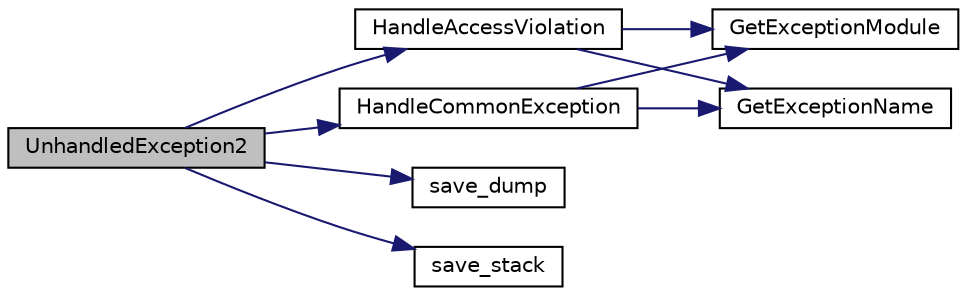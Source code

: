 digraph G
{
  edge [fontname="Helvetica",fontsize="10",labelfontname="Helvetica",labelfontsize="10"];
  node [fontname="Helvetica",fontsize="10",shape=record];
  rankdir="LR";
  Node1 [label="UnhandledException2",height=0.2,width=0.4,color="black", fillcolor="grey75", style="filled" fontcolor="black"];
  Node1 -> Node2 [color="midnightblue",fontsize="10",style="solid",fontname="Helvetica"];
  Node2 [label="HandleAccessViolation",height=0.2,width=0.4,color="black", fillcolor="white", style="filled",URL="$backtracer__win32_8cpp.html#a0bffc5d19521ae5e043905274e4df840"];
  Node2 -> Node3 [color="midnightblue",fontsize="10",style="solid",fontname="Helvetica"];
  Node3 [label="GetExceptionModule",height=0.2,width=0.4,color="black", fillcolor="white", style="filled",URL="$backtracer__win32_8cpp.html#aa09531a116f4aedc290bc18f132fa575"];
  Node2 -> Node4 [color="midnightblue",fontsize="10",style="solid",fontname="Helvetica"];
  Node4 [label="GetExceptionName",height=0.2,width=0.4,color="black", fillcolor="white", style="filled",URL="$backtracer__win32_8cpp.html#ae51d1070d5781aaf2ebc2ef812914854"];
  Node1 -> Node5 [color="midnightblue",fontsize="10",style="solid",fontname="Helvetica"];
  Node5 [label="HandleCommonException",height=0.2,width=0.4,color="black", fillcolor="white", style="filled",URL="$backtracer__win32_8cpp.html#a8b6e9c6e307894b0247993eee747c992"];
  Node5 -> Node3 [color="midnightblue",fontsize="10",style="solid",fontname="Helvetica"];
  Node5 -> Node4 [color="midnightblue",fontsize="10",style="solid",fontname="Helvetica"];
  Node1 -> Node6 [color="midnightblue",fontsize="10",style="solid",fontname="Helvetica"];
  Node6 [label="save_dump",height=0.2,width=0.4,color="black", fillcolor="white", style="filled",URL="$backtracer__win32_8cpp.html#aa05387207ceb80fa5fa58e86fd4e6e37"];
  Node1 -> Node7 [color="midnightblue",fontsize="10",style="solid",fontname="Helvetica"];
  Node7 [label="save_stack",height=0.2,width=0.4,color="black", fillcolor="white", style="filled",URL="$backtracer__win32_8cpp.html#a692b72d768ce345817d9274e500cb3a2"];
}
